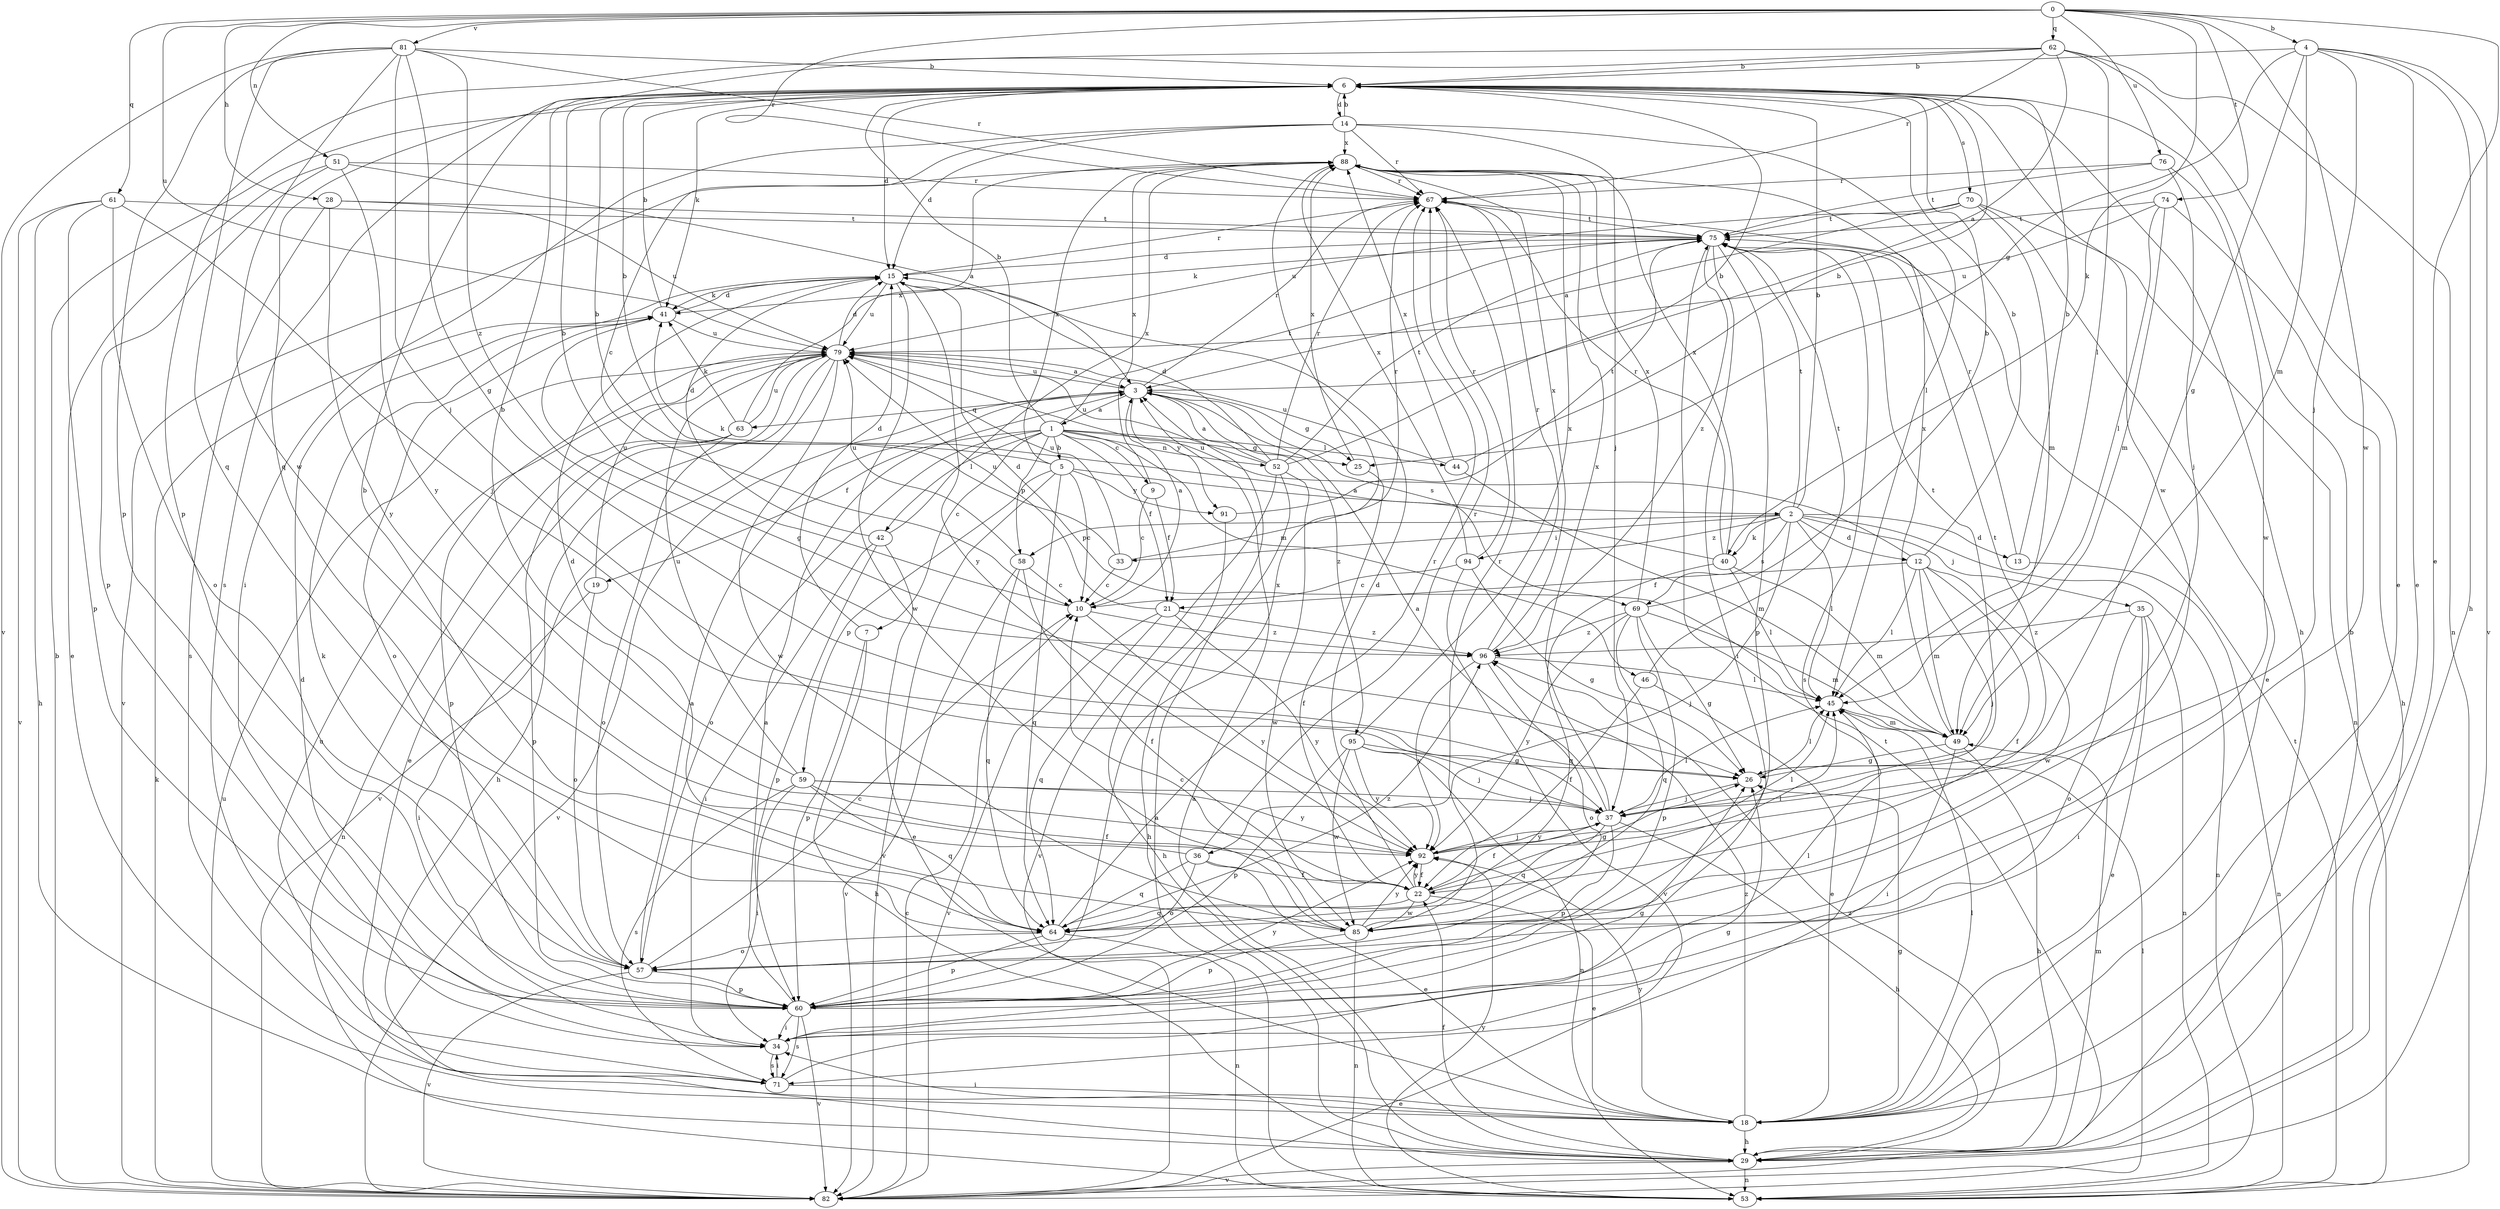 strict digraph  {
0;
1;
2;
3;
4;
5;
6;
7;
9;
10;
12;
13;
14;
15;
18;
19;
21;
22;
25;
26;
28;
29;
33;
34;
35;
36;
37;
40;
41;
42;
44;
45;
46;
49;
51;
52;
53;
57;
58;
59;
60;
61;
62;
63;
64;
67;
69;
70;
71;
74;
75;
76;
79;
81;
82;
85;
88;
91;
92;
94;
95;
96;
0 -> 4  [label=b];
0 -> 18  [label=e];
0 -> 28  [label=h];
0 -> 40  [label=k];
0 -> 51  [label=n];
0 -> 61  [label=q];
0 -> 62  [label=q];
0 -> 67  [label=r];
0 -> 74  [label=t];
0 -> 76  [label=u];
0 -> 79  [label=u];
0 -> 81  [label=v];
0 -> 85  [label=w];
1 -> 5  [label=b];
1 -> 6  [label=b];
1 -> 7  [label=c];
1 -> 9  [label=c];
1 -> 19  [label=f];
1 -> 21  [label=f];
1 -> 25  [label=g];
1 -> 42  [label=l];
1 -> 44  [label=l];
1 -> 46  [label=m];
1 -> 52  [label=n];
1 -> 57  [label=o];
1 -> 58  [label=p];
1 -> 75  [label=t];
2 -> 6  [label=b];
2 -> 12  [label=d];
2 -> 13  [label=d];
2 -> 33  [label=i];
2 -> 35  [label=j];
2 -> 36  [label=j];
2 -> 40  [label=k];
2 -> 45  [label=l];
2 -> 53  [label=n];
2 -> 58  [label=p];
2 -> 69  [label=s];
2 -> 75  [label=t];
2 -> 94  [label=z];
3 -> 1  [label=a];
3 -> 25  [label=g];
3 -> 63  [label=q];
3 -> 67  [label=r];
3 -> 69  [label=s];
3 -> 79  [label=u];
3 -> 82  [label=v];
3 -> 91  [label=y];
3 -> 95  [label=z];
4 -> 6  [label=b];
4 -> 18  [label=e];
4 -> 25  [label=g];
4 -> 26  [label=g];
4 -> 29  [label=h];
4 -> 37  [label=j];
4 -> 49  [label=m];
4 -> 82  [label=v];
5 -> 2  [label=a];
5 -> 6  [label=b];
5 -> 10  [label=c];
5 -> 59  [label=p];
5 -> 64  [label=q];
5 -> 82  [label=v];
5 -> 88  [label=x];
5 -> 91  [label=y];
6 -> 14  [label=d];
6 -> 15  [label=d];
6 -> 29  [label=h];
6 -> 41  [label=k];
6 -> 70  [label=s];
6 -> 71  [label=s];
6 -> 85  [label=w];
7 -> 15  [label=d];
7 -> 29  [label=h];
7 -> 60  [label=p];
9 -> 10  [label=c];
9 -> 21  [label=f];
9 -> 88  [label=x];
10 -> 3  [label=a];
10 -> 6  [label=b];
10 -> 92  [label=y];
10 -> 96  [label=z];
12 -> 6  [label=b];
12 -> 21  [label=f];
12 -> 22  [label=f];
12 -> 37  [label=j];
12 -> 45  [label=l];
12 -> 49  [label=m];
12 -> 79  [label=u];
12 -> 85  [label=w];
13 -> 6  [label=b];
13 -> 53  [label=n];
13 -> 67  [label=r];
14 -> 6  [label=b];
14 -> 10  [label=c];
14 -> 15  [label=d];
14 -> 34  [label=i];
14 -> 37  [label=j];
14 -> 45  [label=l];
14 -> 67  [label=r];
14 -> 88  [label=x];
15 -> 41  [label=k];
15 -> 67  [label=r];
15 -> 79  [label=u];
15 -> 85  [label=w];
15 -> 92  [label=y];
18 -> 26  [label=g];
18 -> 29  [label=h];
18 -> 34  [label=i];
18 -> 45  [label=l];
18 -> 92  [label=y];
18 -> 96  [label=z];
19 -> 34  [label=i];
19 -> 57  [label=o];
19 -> 79  [label=u];
21 -> 64  [label=q];
21 -> 79  [label=u];
21 -> 82  [label=v];
21 -> 92  [label=y];
21 -> 96  [label=z];
22 -> 15  [label=d];
22 -> 18  [label=e];
22 -> 26  [label=g];
22 -> 45  [label=l];
22 -> 64  [label=q];
22 -> 85  [label=w];
22 -> 92  [label=y];
25 -> 22  [label=f];
25 -> 88  [label=x];
26 -> 37  [label=j];
26 -> 45  [label=l];
26 -> 75  [label=t];
28 -> 71  [label=s];
28 -> 75  [label=t];
28 -> 79  [label=u];
28 -> 92  [label=y];
29 -> 3  [label=a];
29 -> 6  [label=b];
29 -> 22  [label=f];
29 -> 49  [label=m];
29 -> 53  [label=n];
29 -> 82  [label=v];
29 -> 96  [label=z];
33 -> 6  [label=b];
33 -> 10  [label=c];
33 -> 67  [label=r];
33 -> 79  [label=u];
34 -> 15  [label=d];
34 -> 26  [label=g];
34 -> 71  [label=s];
35 -> 18  [label=e];
35 -> 34  [label=i];
35 -> 53  [label=n];
35 -> 57  [label=o];
35 -> 96  [label=z];
36 -> 15  [label=d];
36 -> 18  [label=e];
36 -> 22  [label=f];
36 -> 57  [label=o];
36 -> 64  [label=q];
36 -> 67  [label=r];
37 -> 3  [label=a];
37 -> 22  [label=f];
37 -> 29  [label=h];
37 -> 45  [label=l];
37 -> 60  [label=p];
37 -> 64  [label=q];
37 -> 88  [label=x];
37 -> 92  [label=y];
40 -> 41  [label=k];
40 -> 45  [label=l];
40 -> 49  [label=m];
40 -> 64  [label=q];
40 -> 67  [label=r];
40 -> 88  [label=x];
41 -> 6  [label=b];
41 -> 15  [label=d];
41 -> 26  [label=g];
41 -> 57  [label=o];
41 -> 79  [label=u];
42 -> 15  [label=d];
42 -> 18  [label=e];
42 -> 34  [label=i];
42 -> 60  [label=p];
42 -> 88  [label=x];
44 -> 6  [label=b];
44 -> 49  [label=m];
44 -> 79  [label=u];
44 -> 88  [label=x];
45 -> 15  [label=d];
45 -> 49  [label=m];
46 -> 18  [label=e];
46 -> 22  [label=f];
46 -> 75  [label=t];
49 -> 26  [label=g];
49 -> 29  [label=h];
49 -> 34  [label=i];
49 -> 88  [label=x];
51 -> 3  [label=a];
51 -> 18  [label=e];
51 -> 60  [label=p];
51 -> 67  [label=r];
51 -> 92  [label=y];
52 -> 3  [label=a];
52 -> 6  [label=b];
52 -> 15  [label=d];
52 -> 29  [label=h];
52 -> 67  [label=r];
52 -> 75  [label=t];
52 -> 79  [label=u];
52 -> 82  [label=v];
52 -> 85  [label=w];
53 -> 3  [label=a];
53 -> 75  [label=t];
53 -> 92  [label=y];
57 -> 3  [label=a];
57 -> 10  [label=c];
57 -> 41  [label=k];
57 -> 60  [label=p];
57 -> 82  [label=v];
58 -> 10  [label=c];
58 -> 22  [label=f];
58 -> 64  [label=q];
58 -> 79  [label=u];
58 -> 82  [label=v];
59 -> 6  [label=b];
59 -> 22  [label=f];
59 -> 34  [label=i];
59 -> 37  [label=j];
59 -> 64  [label=q];
59 -> 71  [label=s];
59 -> 79  [label=u];
59 -> 92  [label=y];
60 -> 3  [label=a];
60 -> 34  [label=i];
60 -> 45  [label=l];
60 -> 71  [label=s];
60 -> 82  [label=v];
60 -> 88  [label=x];
60 -> 92  [label=y];
61 -> 29  [label=h];
61 -> 37  [label=j];
61 -> 57  [label=o];
61 -> 60  [label=p];
61 -> 75  [label=t];
61 -> 82  [label=v];
62 -> 3  [label=a];
62 -> 6  [label=b];
62 -> 18  [label=e];
62 -> 45  [label=l];
62 -> 53  [label=n];
62 -> 60  [label=p];
62 -> 64  [label=q];
62 -> 67  [label=r];
63 -> 41  [label=k];
63 -> 53  [label=n];
63 -> 57  [label=o];
63 -> 60  [label=p];
63 -> 79  [label=u];
63 -> 88  [label=x];
64 -> 6  [label=b];
64 -> 53  [label=n];
64 -> 57  [label=o];
64 -> 60  [label=p];
64 -> 67  [label=r];
64 -> 96  [label=z];
67 -> 75  [label=t];
69 -> 6  [label=b];
69 -> 26  [label=g];
69 -> 49  [label=m];
69 -> 60  [label=p];
69 -> 64  [label=q];
69 -> 88  [label=x];
69 -> 92  [label=y];
69 -> 96  [label=z];
70 -> 3  [label=a];
70 -> 18  [label=e];
70 -> 49  [label=m];
70 -> 53  [label=n];
70 -> 75  [label=t];
70 -> 79  [label=u];
71 -> 18  [label=e];
71 -> 26  [label=g];
71 -> 34  [label=i];
71 -> 79  [label=u];
74 -> 29  [label=h];
74 -> 45  [label=l];
74 -> 49  [label=m];
74 -> 75  [label=t];
74 -> 79  [label=u];
75 -> 15  [label=d];
75 -> 34  [label=i];
75 -> 41  [label=k];
75 -> 60  [label=p];
75 -> 71  [label=s];
75 -> 96  [label=z];
76 -> 37  [label=j];
76 -> 67  [label=r];
76 -> 75  [label=t];
76 -> 85  [label=w];
79 -> 3  [label=a];
79 -> 15  [label=d];
79 -> 18  [label=e];
79 -> 29  [label=h];
79 -> 60  [label=p];
79 -> 82  [label=v];
79 -> 85  [label=w];
81 -> 6  [label=b];
81 -> 26  [label=g];
81 -> 37  [label=j];
81 -> 60  [label=p];
81 -> 64  [label=q];
81 -> 67  [label=r];
81 -> 82  [label=v];
81 -> 85  [label=w];
81 -> 96  [label=z];
82 -> 6  [label=b];
82 -> 10  [label=c];
82 -> 41  [label=k];
82 -> 45  [label=l];
82 -> 75  [label=t];
82 -> 79  [label=u];
85 -> 10  [label=c];
85 -> 53  [label=n];
85 -> 60  [label=p];
85 -> 67  [label=r];
85 -> 92  [label=y];
88 -> 67  [label=r];
88 -> 82  [label=v];
91 -> 29  [label=h];
91 -> 75  [label=t];
92 -> 22  [label=f];
92 -> 37  [label=j];
92 -> 45  [label=l];
92 -> 75  [label=t];
94 -> 10  [label=c];
94 -> 26  [label=g];
94 -> 67  [label=r];
94 -> 82  [label=v];
94 -> 88  [label=x];
95 -> 26  [label=g];
95 -> 37  [label=j];
95 -> 53  [label=n];
95 -> 60  [label=p];
95 -> 85  [label=w];
95 -> 88  [label=x];
95 -> 92  [label=y];
96 -> 45  [label=l];
96 -> 57  [label=o];
96 -> 67  [label=r];
96 -> 88  [label=x];
96 -> 92  [label=y];
}
